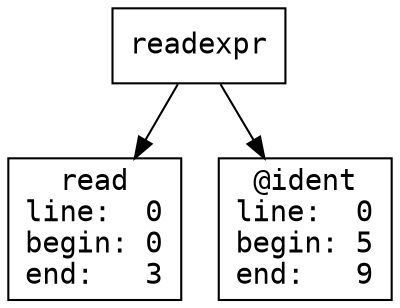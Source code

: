 digraph "parser"
{                                                              
  node [fontname = courier, shape = box, colorscheme = paired6]
  edge [fontname = courier]                                    
 2 [label="readexpr" ]
 2 -> 1
 1 [label="read\nline:  0\nbegin: 0\nend:   3" ]
 2 -> 0
 0 [label="@ident\nline:  0\nbegin: 5\nend:   9" ]
}
